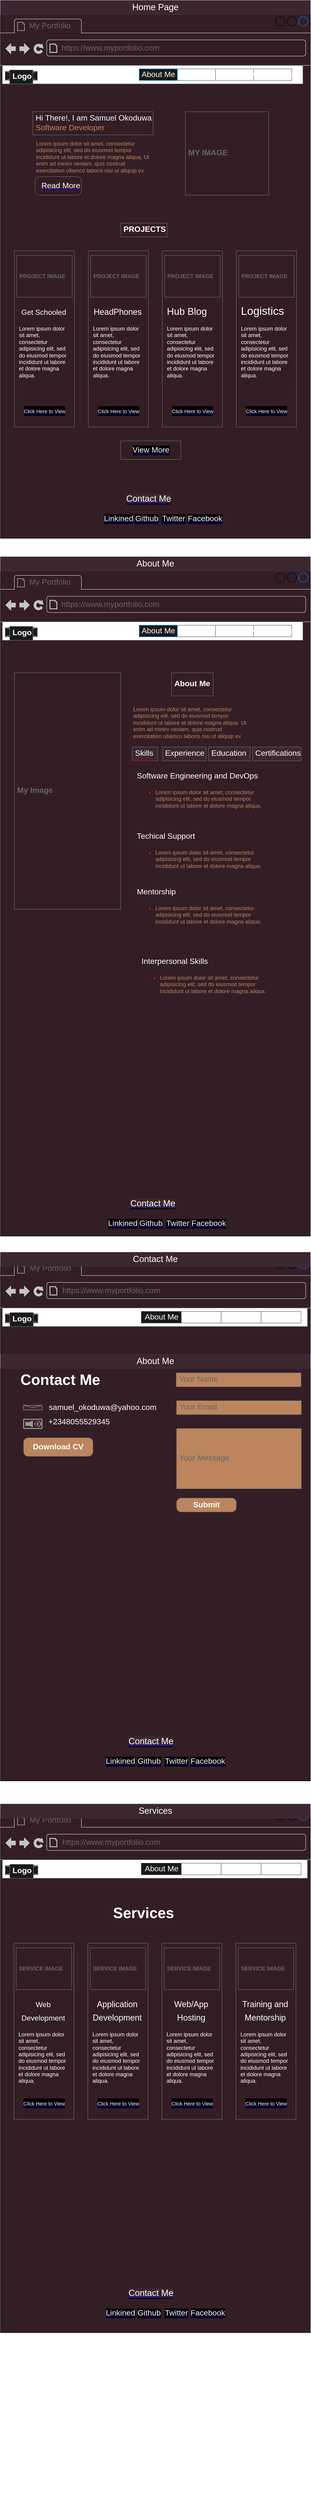 <mxfile>
    <diagram id="vNnLvl0aOUERtY2fWWQc" name="Page-1">
        <mxGraphModel dx="1105" dy="2819" grid="1" gridSize="10" guides="1" tooltips="1" connect="1" arrows="1" fold="1" page="1" pageScale="1" pageWidth="850" pageHeight="1100" background="none" math="0" shadow="0">
            <root>
                <mxCell id="0"/>
                <mxCell id="1" parent="0"/>
                <mxCell id="2" value="&lt;br&gt;&lt;br&gt;&lt;br&gt;&lt;br&gt;&lt;br&gt;&lt;br&gt;&lt;br&gt;&lt;br&gt;&lt;br&gt;&lt;br&gt;&lt;br&gt;&lt;br&gt;&lt;br&gt;&lt;br&gt;&lt;br&gt;&lt;br&gt;&lt;br&gt;&lt;br&gt;&lt;br&gt;&lt;br&gt;&lt;br&gt;&lt;br&gt;&lt;br&gt;&lt;br&gt;&lt;br&gt;&lt;br&gt;&lt;br&gt;&lt;br&gt;&lt;br&gt;&lt;br&gt;&lt;br&gt;&lt;br&gt;&lt;br&gt;&lt;br&gt;&lt;br&gt;&lt;br&gt;&lt;br&gt;&lt;br&gt;&lt;br&gt;&lt;br&gt;&lt;br&gt;&lt;br&gt;&lt;br&gt;&lt;br&gt;&lt;br&gt;&lt;br&gt;&lt;br&gt;&lt;br&gt;&lt;br&gt;&lt;br&gt;&lt;br&gt;&lt;br&gt;&lt;br&gt;&lt;br&gt;&lt;br&gt;&lt;br&gt;&lt;br&gt;&lt;br&gt;&lt;br&gt;&lt;br&gt;&lt;br&gt;&lt;br&gt;&lt;br&gt;&lt;br&gt;&lt;br&gt;&lt;br&gt;&lt;br&gt;&lt;br&gt;&lt;br&gt;&lt;br&gt;&lt;br&gt;&lt;br&gt;&lt;br&gt;&lt;br&gt;&lt;br&gt;&lt;br&gt;&lt;br&gt;" style="strokeWidth=1;shadow=0;dashed=0;align=center;html=1;shape=mxgraph.mockup.containers.browserWindow;rSize=0;strokeColor2=#008cff;strokeColor3=#c4c4c4;mainText=,;recursiveResize=0;strokeColor=default;fillColor=#331E25;gradientColor=none;" parent="1" vertex="1">
                    <mxGeometry x="110" y="-1100" width="670" height="1130" as="geometry"/>
                </mxCell>
                <mxCell id="3" value="My Portfolio" style="strokeWidth=1;shadow=0;dashed=0;align=center;html=1;shape=mxgraph.mockup.containers.anchor;fontSize=17;fontColor=#666666;align=left;" parent="2" vertex="1">
                    <mxGeometry x="60" y="12" width="110" height="26" as="geometry"/>
                </mxCell>
                <mxCell id="4" value="https://www.myportfolio.com" style="strokeWidth=1;shadow=0;dashed=0;align=center;html=1;shape=mxgraph.mockup.containers.anchor;rSize=0;fontSize=17;fontColor=#666666;align=left;" parent="2" vertex="1">
                    <mxGeometry x="130" y="60" width="250" height="26" as="geometry"/>
                </mxCell>
                <mxCell id="14" value="Line 1" style="strokeWidth=1;shadow=0;dashed=0;align=center;html=1;shape=mxgraph.mockup.text.textBox;fontColor=#666666;align=left;fontSize=17;spacingLeft=4;spacingTop=-3;strokeColor=#666666;mainText=" parent="2" vertex="1">
                    <mxGeometry x="4" y="110" width="650" height="40" as="geometry"/>
                </mxCell>
                <mxCell id="15" value="" style="strokeWidth=1;shadow=0;dashed=0;align=center;html=1;shape=mxgraph.mockup.text.rrect;rSize=0;strokeColor=#666666;" parent="2" vertex="1">
                    <mxGeometry x="300" y="117.5" width="330" height="25" as="geometry"/>
                </mxCell>
                <mxCell id="16" value="&lt;font color=&quot;#ffffff&quot;&gt;Projects&lt;/font&gt;" style="strokeColor=inherit;fillColor=inherit;gradientColor=inherit;strokeWidth=1;shadow=0;dashed=0;align=center;html=1;shape=mxgraph.mockup.text.rrect;rSize=0;fontSize=17;fontColor=#0000ff;" parent="15" vertex="1">
                    <mxGeometry x="82.5" width="82.5" height="25" as="geometry"/>
                </mxCell>
                <mxCell id="17" value="&lt;font color=&quot;#ffffff&quot;&gt;Services&lt;/font&gt;" style="strokeColor=inherit;fillColor=inherit;gradientColor=inherit;strokeWidth=1;shadow=0;dashed=0;align=center;html=1;shape=mxgraph.mockup.text.rrect;rSize=0;fontSize=17;fontColor=#0000ff;" parent="15" vertex="1">
                    <mxGeometry x="165" width="82.5" height="25" as="geometry"/>
                </mxCell>
                <mxCell id="18" value="&lt;font color=&quot;#ffffff&quot;&gt;Contact Me&lt;/font&gt;" style="strokeColor=inherit;fillColor=inherit;gradientColor=inherit;strokeWidth=1;shadow=0;dashed=0;align=center;html=1;shape=mxgraph.mockup.text.rrect;rSize=0;fontSize=17;fontColor=#0000ff;" parent="15" vertex="1">
                    <mxGeometry x="247.5" width="82.5" height="25" as="geometry"/>
                </mxCell>
                <mxCell id="19" value="&lt;span style=&quot;background-color: rgb(26, 26, 26);&quot;&gt;About Me&lt;/span&gt;" style="strokeWidth=1;shadow=0;dashed=0;align=center;html=1;shape=mxgraph.mockup.text.rrect;rSize=0;fontSize=17;fontColor=#ffffff;fillColor=#1A1A1A;strokeColor=#008cff;" parent="15" vertex="1">
                    <mxGeometry width="82.5" height="25" as="geometry"/>
                </mxCell>
                <mxCell id="22" value="" style="verticalLabelPosition=bottom;shadow=0;dashed=0;align=center;html=1;verticalAlign=top;strokeWidth=1;shape=mxgraph.mockup.graphics.simpleIcon;strokeColor=#999999;labelBackgroundColor=#1A1A1A;fontColor=#FFFFFF;fillColor=#1A1A1A;" parent="2" vertex="1">
                    <mxGeometry x="10" y="122.5" width="70" height="20" as="geometry"/>
                </mxCell>
                <mxCell id="23" value="&lt;b&gt;&lt;font color=&quot;#ffffff&quot;&gt;Logo&lt;/font&gt;&lt;/b&gt;" style="strokeWidth=1;shadow=0;dashed=0;align=center;html=1;shape=mxgraph.mockup.text.textBox;fontColor=#666666;align=left;fontSize=17;spacingLeft=4;spacingTop=-3;strokeColor=#666666;mainText=;labelBackgroundColor=#1A1A1A;fillColor=#1A1A1A;" parent="2" vertex="1">
                    <mxGeometry x="20" y="120" width="50" height="30" as="geometry"/>
                </mxCell>
                <mxCell id="25" value="Hi There!, I am Samuel Okoduwa&lt;br&gt;&lt;font color=&quot;#bc855d&quot;&gt;Software Developer&lt;/font&gt;" style="strokeWidth=1;shadow=0;dashed=0;align=center;html=1;shape=mxgraph.mockup.text.textBox;fontColor=#FFFFFF;align=left;fontSize=17;spacingLeft=4;spacingTop=-3;strokeColor=#666666;mainText=;labelBackgroundColor=#331E25;fillColor=#331E25;" parent="2" vertex="1">
                    <mxGeometry x="70" y="210" width="260" height="50" as="geometry"/>
                </mxCell>
                <mxCell id="29" value="Lorem ipsum dolor sit amet, consectetur adipisicing elit, sed do eiusmod tempor incididunt ut labore et dolore magna aliqua. Ut enim ad minim veniam, quis nostrud exercitation ullamco laboris nisi ut aliquip ex" style="text;spacingTop=-5;whiteSpace=wrap;html=1;align=left;fontSize=12;fontFamily=Helvetica;fillColor=none;strokeColor=none;labelBackgroundColor=#331E25;fontColor=#BC855D;" parent="2" vertex="1">
                    <mxGeometry x="75" y="270" width="250" height="80" as="geometry"/>
                </mxCell>
                <mxCell id="37" value="" style="strokeWidth=1;shadow=0;dashed=0;align=center;html=1;shape=mxgraph.mockup.buttons.button;strokeColor=#666666;fontColor=#ffffff;mainText=;buttonStyle=round;fontSize=17;fontStyle=1;fillColor=#321D26;whiteSpace=wrap;labelBackgroundColor=#331E25;" parent="2" vertex="1">
                    <mxGeometry x="75" y="350" width="100" height="40" as="geometry"/>
                </mxCell>
                <mxCell id="47" value="&lt;font color=&quot;#ffffff&quot;&gt;Read More&lt;/font&gt;" style="shape=rectangle;strokeColor=none;fillColor=none;linkText=;fontSize=17;fontColor=#0000ff;fontStyle=4;html=1;align=center;labelBackgroundColor=#331E25;" parent="2" vertex="1">
                    <mxGeometry x="85" y="355" width="90" height="30" as="geometry"/>
                </mxCell>
                <mxCell id="49" value="&lt;b&gt;MY IMAGE&lt;/b&gt;" style="strokeWidth=1;shadow=0;dashed=0;align=center;html=1;shape=mxgraph.mockup.text.textBox;fontColor=#666666;align=left;fontSize=17;spacingLeft=4;spacingTop=-3;strokeColor=#666666;mainText=;labelBackgroundColor=#331E25;fillColor=#321D26;" parent="2" vertex="1">
                    <mxGeometry x="400" y="210" width="180" height="180" as="geometry"/>
                </mxCell>
                <mxCell id="70" value="&lt;div style=&quot;&quot;&gt;&lt;b&gt;PROJECTS&lt;/b&gt;&lt;/div&gt;" style="strokeWidth=1;shadow=0;dashed=0;align=center;html=1;shape=mxgraph.mockup.text.textBox;fontColor=#FFFFFF;align=left;fontSize=17;spacingLeft=4;spacingTop=-3;strokeColor=#666666;mainText=;labelBackgroundColor=#331E25;fillColor=#331E25;" parent="2" vertex="1">
                    <mxGeometry x="260" y="450" width="100" height="30" as="geometry"/>
                </mxCell>
                <mxCell id="253" value="" style="group" parent="2" vertex="1" connectable="0">
                    <mxGeometry x="30" y="510" width="130" height="380" as="geometry"/>
                </mxCell>
                <mxCell id="71" value="" style="strokeWidth=1;shadow=0;dashed=0;align=center;html=1;shape=mxgraph.mockup.text.textBox;fontColor=#FFFFFF;align=left;fontSize=17;spacingLeft=4;spacingTop=-3;strokeColor=#666666;mainText=;labelBackgroundColor=#331E25;fillColor=#331E25;" parent="253" vertex="1">
                    <mxGeometry width="130" height="380" as="geometry"/>
                </mxCell>
                <mxCell id="222" value="&lt;h1 style=&quot;text-align: center;&quot;&gt;&lt;font style=&quot;font-size: 16px; font-weight: normal;&quot;&gt;Get Schooled&lt;/font&gt;&lt;/h1&gt;&lt;p&gt;Lorem ipsum dolor sit amet, consectetur adipisicing elit, sed do eiusmod tempor incididunt ut labore et dolore magna aliqua.&lt;/p&gt;" style="text;html=1;strokeColor=none;fillColor=none;spacing=5;spacingTop=-20;whiteSpace=wrap;overflow=hidden;rounded=0;labelBackgroundColor=#321D26;fontColor=#FFFFFF;" parent="253" vertex="1">
                    <mxGeometry x="5" y="110" width="115" height="260" as="geometry"/>
                </mxCell>
                <mxCell id="223" value="&lt;font style=&quot;font-size: 11px;&quot; color=&quot;#ffffff&quot;&gt;Click Here to View&lt;/font&gt;" style="shape=rectangle;strokeColor=none;fillColor=none;linkText=;fontSize=17;fontColor=#0000ff;fontStyle=4;html=1;align=center;labelBackgroundColor=#000000;" parent="253" vertex="1">
                    <mxGeometry x="10" y="330" width="110" height="30" as="geometry"/>
                </mxCell>
                <mxCell id="252" value="&lt;b style=&quot;font-size: 12px;&quot;&gt;PROJECT IMAGE&lt;/b&gt;" style="strokeWidth=1;shadow=0;dashed=0;align=center;html=1;shape=mxgraph.mockup.text.textBox;fontColor=#666666;align=left;fontSize=17;spacingLeft=4;spacingTop=-3;strokeColor=#666666;mainText=;labelBackgroundColor=#331E25;fillColor=#321D26;" parent="253" vertex="1">
                    <mxGeometry x="5" y="10" width="120" height="90" as="geometry"/>
                </mxCell>
                <mxCell id="259" value="" style="group" parent="2" vertex="1" connectable="0">
                    <mxGeometry x="350" y="510" width="130" height="380" as="geometry"/>
                </mxCell>
                <mxCell id="260" value="" style="strokeWidth=1;shadow=0;dashed=0;align=center;html=1;shape=mxgraph.mockup.text.textBox;fontColor=#FFFFFF;align=left;fontSize=17;spacingLeft=4;spacingTop=-3;strokeColor=#666666;mainText=;labelBackgroundColor=#331E25;fillColor=#331E25;" parent="259" vertex="1">
                    <mxGeometry width="130" height="380" as="geometry"/>
                </mxCell>
                <mxCell id="261" value="&lt;h1 style=&quot;&quot;&gt;&lt;font style=&quot;font-size: 21px; font-weight: normal;&quot;&gt;Hub Blog&lt;/font&gt;&lt;/h1&gt;&lt;p&gt;Lorem ipsum dolor sit amet, consectetur adipisicing elit, sed do eiusmod tempor incididunt ut labore et dolore magna aliqua.&lt;/p&gt;" style="text;html=1;strokeColor=none;fillColor=none;spacing=5;spacingTop=-20;whiteSpace=wrap;overflow=hidden;rounded=0;labelBackgroundColor=#321D26;fontColor=#FFFFFF;" parent="259" vertex="1">
                    <mxGeometry x="5" y="110" width="115" height="260" as="geometry"/>
                </mxCell>
                <mxCell id="262" value="&lt;font style=&quot;font-size: 11px;&quot; color=&quot;#ffffff&quot;&gt;Click Here to View&lt;/font&gt;" style="shape=rectangle;strokeColor=none;fillColor=none;linkText=;fontSize=17;fontColor=#0000ff;fontStyle=4;html=1;align=center;labelBackgroundColor=#000000;" parent="259" vertex="1">
                    <mxGeometry x="10" y="330" width="110" height="30" as="geometry"/>
                </mxCell>
                <mxCell id="263" value="&lt;b style=&quot;font-size: 12px;&quot;&gt;PROJECT IMAGE&lt;/b&gt;" style="strokeWidth=1;shadow=0;dashed=0;align=center;html=1;shape=mxgraph.mockup.text.textBox;fontColor=#666666;align=left;fontSize=17;spacingLeft=4;spacingTop=-3;strokeColor=#666666;mainText=;labelBackgroundColor=#331E25;fillColor=#321D26;" parent="259" vertex="1">
                    <mxGeometry x="5" y="10" width="120" height="90" as="geometry"/>
                </mxCell>
                <mxCell id="264" value="" style="group" parent="2" vertex="1" connectable="0">
                    <mxGeometry x="190" y="510" width="130" height="380" as="geometry"/>
                </mxCell>
                <mxCell id="265" value="" style="strokeWidth=1;shadow=0;dashed=0;align=center;html=1;shape=mxgraph.mockup.text.textBox;fontColor=#FFFFFF;align=left;fontSize=17;spacingLeft=4;spacingTop=-3;strokeColor=#666666;mainText=;labelBackgroundColor=#331E25;fillColor=#331E25;" parent="264" vertex="1">
                    <mxGeometry width="130" height="380" as="geometry"/>
                </mxCell>
                <mxCell id="266" value="&lt;h1 style=&quot;text-align: center;&quot;&gt;&lt;font style=&quot;font-size: 18px; font-weight: normal;&quot;&gt;HeadPhones&lt;/font&gt;&lt;/h1&gt;&lt;p&gt;Lorem ipsum dolor sit amet, consectetur adipisicing elit, sed do eiusmod tempor incididunt ut labore et dolore magna aliqua.&lt;/p&gt;" style="text;html=1;strokeColor=none;fillColor=none;spacing=5;spacingTop=-20;whiteSpace=wrap;overflow=hidden;rounded=0;labelBackgroundColor=#321D26;fontColor=#FFFFFF;" parent="264" vertex="1">
                    <mxGeometry x="5" y="110" width="115" height="260" as="geometry"/>
                </mxCell>
                <mxCell id="267" value="&lt;font style=&quot;font-size: 11px;&quot; color=&quot;#ffffff&quot;&gt;Click Here to View&lt;/font&gt;" style="shape=rectangle;strokeColor=none;fillColor=none;linkText=;fontSize=17;fontColor=#0000ff;fontStyle=4;html=1;align=center;labelBackgroundColor=#000000;" parent="264" vertex="1">
                    <mxGeometry x="10" y="330" width="110" height="30" as="geometry"/>
                </mxCell>
                <mxCell id="268" value="&lt;b style=&quot;font-size: 12px;&quot;&gt;PROJECT IMAGE&lt;/b&gt;" style="strokeWidth=1;shadow=0;dashed=0;align=center;html=1;shape=mxgraph.mockup.text.textBox;fontColor=#666666;align=left;fontSize=17;spacingLeft=4;spacingTop=-3;strokeColor=#666666;mainText=;labelBackgroundColor=#331E25;fillColor=#321D26;" parent="264" vertex="1">
                    <mxGeometry x="5" y="10" width="120" height="90" as="geometry"/>
                </mxCell>
                <mxCell id="254" value="" style="group" parent="2" vertex="1" connectable="0">
                    <mxGeometry x="510" y="510" width="130" height="380" as="geometry"/>
                </mxCell>
                <mxCell id="255" value="" style="strokeWidth=1;shadow=0;dashed=0;align=center;html=1;shape=mxgraph.mockup.text.textBox;fontColor=#FFFFFF;align=left;fontSize=17;spacingLeft=4;spacingTop=-3;strokeColor=#666666;mainText=;labelBackgroundColor=#331E25;fillColor=#331E25;" parent="254" vertex="1">
                    <mxGeometry width="130" height="380" as="geometry"/>
                </mxCell>
                <mxCell id="256" value="&lt;h1&gt;&lt;span style=&quot;font-weight: normal;&quot;&gt;Logistics&lt;/span&gt;&lt;/h1&gt;&lt;p&gt;Lorem ipsum dolor sit amet, consectetur adipisicing elit, sed do eiusmod tempor incididunt ut labore et dolore magna aliqua.&lt;/p&gt;" style="text;html=1;strokeColor=none;fillColor=none;spacing=5;spacingTop=-20;whiteSpace=wrap;overflow=hidden;rounded=0;labelBackgroundColor=#321D26;fontColor=#FFFFFF;" parent="254" vertex="1">
                    <mxGeometry x="5" y="110" width="115" height="260" as="geometry"/>
                </mxCell>
                <mxCell id="257" value="&lt;font style=&quot;font-size: 11px;&quot; color=&quot;#ffffff&quot;&gt;Click Here to View&lt;/font&gt;" style="shape=rectangle;strokeColor=none;fillColor=none;linkText=;fontSize=17;fontColor=#0000ff;fontStyle=4;html=1;align=center;labelBackgroundColor=#000000;" parent="254" vertex="1">
                    <mxGeometry x="10" y="330" width="110" height="30" as="geometry"/>
                </mxCell>
                <mxCell id="258" value="&lt;b style=&quot;font-size: 12px;&quot;&gt;PROJECT IMAGE&lt;/b&gt;" style="strokeWidth=1;shadow=0;dashed=0;align=center;html=1;shape=mxgraph.mockup.text.textBox;fontColor=#666666;align=left;fontSize=17;spacingLeft=4;spacingTop=-3;strokeColor=#666666;mainText=;labelBackgroundColor=#331E25;fillColor=#321D26;" parent="254" vertex="1">
                    <mxGeometry x="5" y="10" width="120" height="90" as="geometry"/>
                </mxCell>
                <mxCell id="272" value="" style="group" parent="2" vertex="1" connectable="0">
                    <mxGeometry x="260" y="920" width="130" height="40" as="geometry"/>
                </mxCell>
                <mxCell id="134" value="" style="strokeWidth=1;shadow=0;dashed=0;align=center;html=1;shape=mxgraph.mockup.text.textBox;fontColor=#FFFFFF;align=left;fontSize=17;spacingLeft=4;spacingTop=-3;strokeColor=#666666;mainText=;labelBackgroundColor=#331E25;fillColor=#331E25;" parent="272" vertex="1">
                    <mxGeometry width="130" height="40" as="geometry"/>
                </mxCell>
                <mxCell id="135" value="&lt;font color=&quot;#ffffff&quot;&gt;View More&lt;/font&gt;" style="shape=rectangle;strokeColor=none;fillColor=none;linkText=;fontSize=17;fontColor=#0000ff;fontStyle=4;html=1;align=center;labelBackgroundColor=#000000;" parent="272" vertex="1">
                    <mxGeometry x="10" y="5" width="110" height="30" as="geometry"/>
                </mxCell>
                <mxCell id="322" value="&lt;font color=&quot;#ffffff&quot;&gt;&lt;span style=&quot;font-size: 19px; background-color: rgb(60, 39, 46);&quot;&gt;Contact Me&lt;/span&gt;&lt;/font&gt;" style="shape=rectangle;strokeColor=none;fillColor=none;linkText=;fontSize=17;fontColor=#0000ff;fontStyle=4;html=1;align=center;labelBackgroundColor=#000000;" parent="2" vertex="1">
                    <mxGeometry x="265" y="1030" width="110" height="30" as="geometry"/>
                </mxCell>
                <mxCell id="334" value="&lt;font color=&quot;#ffffff&quot;&gt;Github&lt;/font&gt;" style="shape=rectangle;strokeColor=none;fillColor=none;linkText=;fontSize=17;fontColor=#0000ff;fontStyle=4;html=1;align=center;labelBackgroundColor=#000000;" parent="2" vertex="1">
                    <mxGeometry x="282.314" y="1080" width="67.692" height="15" as="geometry"/>
                </mxCell>
                <mxCell id="336" value="&lt;font color=&quot;#ffffff&quot;&gt;Twitter&lt;/font&gt;" style="shape=rectangle;strokeColor=none;fillColor=none;linkText=;fontSize=17;fontColor=#0000ff;fontStyle=4;html=1;align=center;labelBackgroundColor=#000000;" parent="2" vertex="1">
                    <mxGeometry x="340.004" y="1080" width="67.692" height="15" as="geometry"/>
                </mxCell>
                <mxCell id="341" value="&lt;font color=&quot;#ffffff&quot;&gt;Linkined&lt;/font&gt;" style="shape=rectangle;strokeColor=none;fillColor=none;linkText=;fontSize=17;fontColor=#0000ff;fontStyle=4;html=1;align=center;labelBackgroundColor=#000000;" parent="2" vertex="1">
                    <mxGeometry x="221.154" y="1080" width="67.692" height="15" as="geometry"/>
                </mxCell>
                <mxCell id="344" value="&lt;font color=&quot;#ffffff&quot;&gt;Facebook&lt;/font&gt;" style="shape=rectangle;strokeColor=none;fillColor=none;linkText=;fontSize=17;fontColor=#0000ff;fontStyle=4;html=1;align=center;labelBackgroundColor=#000000;" parent="2" vertex="1">
                    <mxGeometry x="407.694" y="1080" width="67.692" height="15" as="geometry"/>
                </mxCell>
                <mxCell id="488" value="" style="group" vertex="1" connectable="0" parent="1">
                    <mxGeometry x="110" y="600" width="670" height="2470" as="geometry"/>
                </mxCell>
                <mxCell id="435" value="About Me" style="text;html=1;align=center;verticalAlign=middle;whiteSpace=wrap;rounded=0;fontSize=19;fillColor=#3C272E;fontColor=#ffffff;strokeColor=#432D57;" vertex="1" parent="488">
                    <mxGeometry width="670" height="30" as="geometry"/>
                </mxCell>
                <mxCell id="460" value="&lt;br&gt;&lt;br&gt;&lt;br&gt;&lt;br&gt;&lt;br&gt;&lt;br&gt;&lt;br&gt;&lt;br&gt;&lt;br&gt;&lt;br&gt;&lt;br&gt;&lt;br&gt;&lt;br&gt;&lt;br&gt;&lt;br&gt;&lt;br&gt;&lt;br&gt;&lt;br&gt;&lt;br&gt;&lt;br&gt;&lt;br&gt;&lt;br&gt;&lt;br&gt;&lt;br&gt;&lt;br&gt;&lt;br&gt;&lt;br&gt;&lt;br&gt;&lt;br&gt;&lt;br&gt;&lt;br&gt;&lt;br&gt;&lt;br&gt;&lt;br&gt;&lt;br&gt;&lt;br&gt;&lt;br&gt;&lt;br&gt;&lt;br&gt;&lt;br&gt;&lt;br&gt;&lt;br&gt;&lt;br&gt;&lt;br&gt;&lt;br&gt;&lt;br&gt;&lt;br&gt;&lt;br&gt;&lt;br&gt;&lt;br&gt;&lt;br&gt;&lt;br&gt;&lt;br&gt;&lt;br&gt;&lt;br&gt;&lt;br&gt;&lt;br&gt;&lt;br&gt;&lt;br&gt;&lt;br&gt;&lt;br&gt;&lt;br&gt;&lt;br&gt;&lt;br&gt;&lt;br&gt;&lt;br&gt;&lt;br&gt;&lt;br&gt;&lt;br&gt;&lt;br&gt;&lt;br&gt;&lt;br&gt;&lt;br&gt;&lt;br&gt;&lt;br&gt;&lt;br&gt;&lt;br&gt;" style="strokeWidth=1;shadow=0;dashed=0;align=center;html=1;shape=mxgraph.mockup.containers.browserWindow;rSize=0;strokeColor2=#008cff;strokeColor3=#c4c4c4;mainText=,;recursiveResize=0;strokeColor=default;fillColor=#331E25;gradientColor=none;" vertex="1" parent="488">
                    <mxGeometry y="980" width="670" height="1130" as="geometry"/>
                </mxCell>
                <mxCell id="461" value="My Portfolio" style="strokeWidth=1;shadow=0;dashed=0;align=center;html=1;shape=mxgraph.mockup.containers.anchor;fontSize=17;fontColor=#666666;align=left;" vertex="1" parent="460">
                    <mxGeometry x="60.909" y="12" width="111.667" height="26" as="geometry"/>
                </mxCell>
                <mxCell id="462" value="https://www.myportfolio.com" style="strokeWidth=1;shadow=0;dashed=0;align=center;html=1;shape=mxgraph.mockup.containers.anchor;rSize=0;fontSize=17;fontColor=#666666;align=left;" vertex="1" parent="460">
                    <mxGeometry x="131.97" y="60" width="253.788" height="26" as="geometry"/>
                </mxCell>
                <mxCell id="463" value="Line 1" style="strokeWidth=1;shadow=0;dashed=0;align=center;html=1;shape=mxgraph.mockup.text.textBox;fontColor=#666666;align=left;fontSize=17;spacingLeft=4;spacingTop=-3;strokeColor=#666666;mainText=" vertex="1" parent="460">
                    <mxGeometry x="4.061" y="110" width="659.848" height="40" as="geometry"/>
                </mxCell>
                <mxCell id="464" value="" style="strokeWidth=1;shadow=0;dashed=0;align=center;html=1;shape=mxgraph.mockup.text.rrect;rSize=0;strokeColor=#666666;" vertex="1" parent="460">
                    <mxGeometry x="304.55" y="117.5" width="345.45" height="25" as="geometry"/>
                </mxCell>
                <mxCell id="465" value="&lt;font color=&quot;#ffffff&quot;&gt;Projects&lt;/font&gt;" style="strokeColor=inherit;fillColor=inherit;gradientColor=inherit;strokeWidth=1;shadow=0;dashed=0;align=center;html=1;shape=mxgraph.mockup.text.rrect;rSize=0;fontSize=17;fontColor=#0000ff;" vertex="1" parent="464">
                    <mxGeometry x="86.362" width="86.362" height="25" as="geometry"/>
                </mxCell>
                <mxCell id="466" value="&lt;font color=&quot;#ffffff&quot;&gt;Services&lt;/font&gt;" style="strokeColor=inherit;fillColor=inherit;gradientColor=inherit;strokeWidth=1;shadow=0;dashed=0;align=center;html=1;shape=mxgraph.mockup.text.rrect;rSize=0;fontSize=17;fontColor=#0000ff;" vertex="1" parent="464">
                    <mxGeometry x="172.725" width="86.362" height="25" as="geometry"/>
                </mxCell>
                <mxCell id="467" value="&lt;font color=&quot;#ffffff&quot;&gt;Contact Me&lt;/font&gt;" style="strokeColor=inherit;fillColor=inherit;gradientColor=inherit;strokeWidth=1;shadow=0;dashed=0;align=center;html=1;shape=mxgraph.mockup.text.rrect;rSize=0;fontSize=17;fontColor=#0000ff;" vertex="1" parent="464">
                    <mxGeometry x="259.087" width="86.362" height="25" as="geometry"/>
                </mxCell>
                <mxCell id="468" value="&lt;span style=&quot;background-color: rgb(26, 26, 26);&quot;&gt;About Me&lt;/span&gt;" style="strokeWidth=1;shadow=0;dashed=0;align=center;html=1;shape=mxgraph.mockup.text.rrect;rSize=0;fontSize=17;fontColor=#ffffff;fillColor=#1A1A1A;strokeColor=none;" vertex="1" parent="464">
                    <mxGeometry width="86.362" height="25" as="geometry"/>
                </mxCell>
                <mxCell id="469" value="" style="verticalLabelPosition=bottom;shadow=0;dashed=0;align=center;html=1;verticalAlign=top;strokeWidth=1;shape=mxgraph.mockup.graphics.simpleIcon;strokeColor=#999999;labelBackgroundColor=#1A1A1A;fontColor=#FFFFFF;fillColor=#1A1A1A;" vertex="1" parent="460">
                    <mxGeometry x="10.152" y="122.5" width="71.061" height="20" as="geometry"/>
                </mxCell>
                <mxCell id="470" value="&lt;b&gt;&lt;font color=&quot;#ffffff&quot;&gt;Logo&lt;/font&gt;&lt;/b&gt;" style="strokeWidth=1;shadow=0;dashed=0;align=center;html=1;shape=mxgraph.mockup.text.textBox;fontColor=#666666;align=left;fontSize=17;spacingLeft=4;spacingTop=-3;strokeColor=#666666;mainText=;labelBackgroundColor=#1A1A1A;fillColor=#1A1A1A;" vertex="1" parent="460">
                    <mxGeometry x="20.303" y="120" width="50.758" height="30" as="geometry"/>
                </mxCell>
                <mxCell id="474" value="&lt;font color=&quot;#ffffff&quot;&gt;&lt;span style=&quot;font-size: 19px; background-color: rgb(60, 39, 46);&quot;&gt;Contact Me&lt;/span&gt;&lt;/font&gt;" style="shape=rectangle;strokeColor=none;fillColor=none;linkText=;fontSize=17;fontColor=#0000ff;fontStyle=4;html=1;align=center;labelBackgroundColor=#000000;" vertex="1" parent="460">
                    <mxGeometry x="269.015" y="1030" width="111.667" height="30" as="geometry"/>
                </mxCell>
                <mxCell id="475" value="&lt;font color=&quot;#ffffff&quot;&gt;Github&lt;/font&gt;" style="shape=rectangle;strokeColor=none;fillColor=none;linkText=;fontSize=17;fontColor=#0000ff;fontStyle=4;html=1;align=center;labelBackgroundColor=#000000;" vertex="1" parent="460">
                    <mxGeometry x="286.591" y="1080" width="68.718" height="15" as="geometry"/>
                </mxCell>
                <mxCell id="476" value="&lt;font color=&quot;#ffffff&quot;&gt;Twitter&lt;/font&gt;" style="shape=rectangle;strokeColor=none;fillColor=none;linkText=;fontSize=17;fontColor=#0000ff;fontStyle=4;html=1;align=center;labelBackgroundColor=#000000;" vertex="1" parent="460">
                    <mxGeometry x="345.155" y="1080" width="68.718" height="15" as="geometry"/>
                </mxCell>
                <mxCell id="477" value="&lt;font color=&quot;#ffffff&quot;&gt;Linkined&lt;/font&gt;" style="shape=rectangle;strokeColor=none;fillColor=none;linkText=;fontSize=17;fontColor=#0000ff;fontStyle=4;html=1;align=center;labelBackgroundColor=#000000;" vertex="1" parent="460">
                    <mxGeometry x="224.505" y="1080" width="68.718" height="15" as="geometry"/>
                </mxCell>
                <mxCell id="478" value="&lt;font color=&quot;#ffffff&quot;&gt;Facebook&lt;/font&gt;" style="shape=rectangle;strokeColor=none;fillColor=none;linkText=;fontSize=17;fontColor=#0000ff;fontStyle=4;html=1;align=center;labelBackgroundColor=#000000;" vertex="1" parent="460">
                    <mxGeometry x="413.871" y="1080" width="68.718" height="15" as="geometry"/>
                </mxCell>
                <mxCell id="493" value="&lt;font color=&quot;#ffffff&quot;&gt;samuel_okoduwa@yahoo.com&lt;/font&gt;" style="text;html=1;strokeColor=none;fillColor=none;align=center;verticalAlign=middle;whiteSpace=wrap;rounded=0;strokeWidth=1;fontSize=17;fontColor=#3f2727;" vertex="1" parent="460">
                    <mxGeometry x="131.97" y="310" width="178.03" height="30" as="geometry"/>
                </mxCell>
                <mxCell id="495" value="&lt;b style=&quot;text-align: left;&quot;&gt;&lt;font style=&quot;font-size: 32px;&quot;&gt;Contact Me&lt;/font&gt;&lt;/b&gt;" style="text;html=1;strokeColor=none;fillColor=none;align=center;verticalAlign=middle;whiteSpace=wrap;rounded=0;strokeWidth=1;fontSize=24;fontColor=#FFFFFF;" vertex="1" parent="460">
                    <mxGeometry x="40" y="250" width="179.09" height="30" as="geometry"/>
                </mxCell>
                <mxCell id="496" value="&lt;font style=&quot;font-size: 17px;&quot;&gt;+2348055529345&lt;/font&gt;" style="text;html=1;strokeColor=none;fillColor=none;align=center;verticalAlign=middle;whiteSpace=wrap;rounded=0;strokeWidth=1;fontSize=32;fontColor=#FFFFFF;" vertex="1" parent="460">
                    <mxGeometry x="40" y="340" width="260" height="20" as="geometry"/>
                </mxCell>
                <mxCell id="501" value="Your Email" style="strokeWidth=1;shadow=0;dashed=0;align=center;html=1;shape=mxgraph.mockup.text.textBox;fontColor=#666666;align=left;fontSize=17;spacingLeft=4;spacingTop=-3;strokeColor=#666666;mainText=;labelBackgroundColor=none;fillColor=#BC855D;" vertex="1" parent="460">
                    <mxGeometry x="380.68" y="310" width="270" height="30" as="geometry"/>
                </mxCell>
                <mxCell id="502" value="Your Message" style="strokeWidth=1;shadow=0;dashed=0;align=center;html=1;shape=mxgraph.mockup.text.textBox;fontColor=#666666;align=left;fontSize=17;spacingLeft=4;spacingTop=-3;strokeColor=#666666;mainText=;labelBackgroundColor=none;fillColor=#BC855D;labelPosition=center;verticalLabelPosition=middle;verticalAlign=middle;" vertex="1" parent="460">
                    <mxGeometry x="380.68" y="370" width="270" height="130" as="geometry"/>
                </mxCell>
                <mxCell id="503" value="Submit" style="strokeWidth=1;shadow=0;dashed=0;align=center;html=1;shape=mxgraph.mockup.buttons.button;strokeColor=#666666;fontColor=#ffffff;mainText=;buttonStyle=round;fontSize=17;fontStyle=1;fillColor=#BC855D;whiteSpace=wrap;labelBackgroundColor=none;" vertex="1" parent="460">
                    <mxGeometry x="380.68" y="520" width="129.32" height="30" as="geometry"/>
                </mxCell>
                <mxCell id="491" value="Contact Me" style="text;html=1;align=center;verticalAlign=middle;whiteSpace=wrap;rounded=0;fontSize=19;fillColor=#3C272E;fontColor=#ffffff;strokeColor=#432D57;" vertex="1" parent="488">
                    <mxGeometry y="970" width="670" height="30" as="geometry"/>
                </mxCell>
                <mxCell id="494" value="" style="verticalLabelPosition=bottom;shadow=0;dashed=0;align=center;html=1;verticalAlign=top;strokeWidth=1;shape=mxgraph.mockup.misc.mail2;strokeColor=#999999;fontSize=17;fontColor=#FFFFFF;fillColor=#3C272E;" vertex="1" parent="488">
                    <mxGeometry x="50" y="1300" width="40" height="10" as="geometry"/>
                </mxCell>
                <mxCell id="497" value="" style="strokeColor=#999999;verticalLabelPosition=bottom;shadow=0;dashed=0;verticalAlign=top;strokeWidth=2;html=1;shape=mxgraph.mockup.misc.volumeIcon;fontSize=17;fontColor=#FFFFFF;fillColor=#3C272E;" vertex="1" parent="488">
                    <mxGeometry x="50" y="1330" width="40" height="20" as="geometry"/>
                </mxCell>
                <mxCell id="499" value="Download CV" style="strokeWidth=1;shadow=0;dashed=0;align=center;html=1;shape=mxgraph.mockup.buttons.button;strokeColor=#666666;fontColor=#ffffff;mainText=;buttonStyle=round;fontSize=17;fontStyle=1;fillColor=#BC855D;whiteSpace=wrap;labelBackgroundColor=none;" vertex="1" parent="488">
                    <mxGeometry x="50" y="1370" width="150" height="40" as="geometry"/>
                </mxCell>
                <mxCell id="500" value="Your Name" style="strokeWidth=1;shadow=0;dashed=0;align=center;html=1;shape=mxgraph.mockup.text.textBox;fontColor=#666666;align=left;fontSize=17;spacingLeft=4;spacingTop=-3;strokeColor=#666666;mainText=;labelBackgroundColor=none;fillColor=#BC855D;" vertex="1" parent="488">
                    <mxGeometry x="380" y="1230" width="270" height="30" as="geometry"/>
                </mxCell>
                <mxCell id="390" value="&lt;br&gt;&lt;br&gt;&lt;br&gt;&lt;br&gt;&lt;br&gt;&lt;br&gt;&lt;br&gt;&lt;br&gt;&lt;br&gt;&lt;br&gt;&lt;br&gt;&lt;br&gt;&lt;br&gt;&lt;br&gt;&lt;br&gt;&lt;br&gt;&lt;br&gt;&lt;br&gt;&lt;br&gt;&lt;br&gt;&lt;br&gt;&lt;br&gt;&lt;br&gt;&lt;br&gt;&lt;br&gt;&lt;br&gt;&lt;br&gt;&lt;br&gt;&lt;br&gt;&lt;br&gt;&lt;br&gt;&lt;br&gt;&lt;br&gt;&lt;br&gt;&lt;br&gt;&lt;br&gt;&lt;br&gt;&lt;br&gt;&lt;br&gt;&lt;br&gt;&lt;br&gt;&lt;br&gt;&lt;br&gt;&lt;br&gt;&lt;br&gt;&lt;br&gt;&lt;br&gt;&lt;br&gt;&lt;br&gt;&lt;br&gt;&lt;br&gt;&lt;br&gt;&lt;br&gt;&lt;br&gt;&lt;br&gt;&lt;br&gt;&lt;br&gt;&lt;br&gt;&lt;br&gt;&lt;br&gt;&lt;br&gt;&lt;br&gt;&lt;br&gt;&lt;br&gt;&lt;br&gt;&lt;br&gt;&lt;br&gt;&lt;br&gt;&lt;br&gt;&lt;br&gt;&lt;br&gt;&lt;br&gt;&lt;br&gt;&lt;br&gt;&lt;br&gt;&lt;br&gt;&lt;br&gt;" style="strokeWidth=1;shadow=0;dashed=0;align=center;html=1;shape=mxgraph.mockup.containers.browserWindow;rSize=0;strokeColor2=#008cff;strokeColor3=#c4c4c4;mainText=,;recursiveResize=0;strokeColor=default;fillColor=#331E25;gradientColor=none;" vertex="1" parent="1">
                    <mxGeometry x="110" y="100" width="670" height="1435" as="geometry"/>
                </mxCell>
                <mxCell id="391" value="My Portfolio" style="strokeWidth=1;shadow=0;dashed=0;align=center;html=1;shape=mxgraph.mockup.containers.anchor;fontSize=17;fontColor=#666666;align=left;" vertex="1" parent="390">
                    <mxGeometry x="60" y="12" width="110" height="26" as="geometry"/>
                </mxCell>
                <mxCell id="392" value="https://www.myportfolio.com" style="strokeWidth=1;shadow=0;dashed=0;align=center;html=1;shape=mxgraph.mockup.containers.anchor;rSize=0;fontSize=17;fontColor=#666666;align=left;" vertex="1" parent="390">
                    <mxGeometry x="130" y="60" width="250" height="26" as="geometry"/>
                </mxCell>
                <mxCell id="393" value="Line 1" style="strokeWidth=1;shadow=0;dashed=0;align=center;html=1;shape=mxgraph.mockup.text.textBox;fontColor=#666666;align=left;fontSize=17;spacingLeft=4;spacingTop=-3;strokeColor=#666666;mainText=" vertex="1" parent="390">
                    <mxGeometry x="4" y="110" width="650" height="40" as="geometry"/>
                </mxCell>
                <mxCell id="394" value="" style="strokeWidth=1;shadow=0;dashed=0;align=center;html=1;shape=mxgraph.mockup.text.rrect;rSize=0;strokeColor=#666666;" vertex="1" parent="390">
                    <mxGeometry x="300" y="117.5" width="330" height="25" as="geometry"/>
                </mxCell>
                <mxCell id="395" value="&lt;font color=&quot;#ffffff&quot;&gt;Projects&lt;/font&gt;" style="strokeColor=inherit;fillColor=inherit;gradientColor=inherit;strokeWidth=1;shadow=0;dashed=0;align=center;html=1;shape=mxgraph.mockup.text.rrect;rSize=0;fontSize=17;fontColor=#0000ff;" vertex="1" parent="394">
                    <mxGeometry x="82.5" width="82.5" height="25" as="geometry"/>
                </mxCell>
                <mxCell id="396" value="&lt;font color=&quot;#ffffff&quot;&gt;Services&lt;/font&gt;" style="strokeColor=inherit;fillColor=inherit;gradientColor=inherit;strokeWidth=1;shadow=0;dashed=0;align=center;html=1;shape=mxgraph.mockup.text.rrect;rSize=0;fontSize=17;fontColor=#0000ff;" vertex="1" parent="394">
                    <mxGeometry x="165" width="82.5" height="25" as="geometry"/>
                </mxCell>
                <mxCell id="397" value="&lt;font color=&quot;#ffffff&quot;&gt;Contact Me&lt;/font&gt;" style="strokeColor=inherit;fillColor=inherit;gradientColor=inherit;strokeWidth=1;shadow=0;dashed=0;align=center;html=1;shape=mxgraph.mockup.text.rrect;rSize=0;fontSize=17;fontColor=#0000ff;" vertex="1" parent="394">
                    <mxGeometry x="247.5" width="82.5" height="25" as="geometry"/>
                </mxCell>
                <mxCell id="398" value="&lt;span style=&quot;background-color: rgb(26, 26, 26);&quot;&gt;About Me&lt;/span&gt;" style="strokeWidth=1;shadow=0;dashed=0;align=center;html=1;shape=mxgraph.mockup.text.rrect;rSize=0;fontSize=17;fontColor=#ffffff;fillColor=#1A1A1A;strokeColor=#008cff;" vertex="1" parent="394">
                    <mxGeometry width="82.5" height="25" as="geometry"/>
                </mxCell>
                <mxCell id="399" value="" style="verticalLabelPosition=bottom;shadow=0;dashed=0;align=center;html=1;verticalAlign=top;strokeWidth=1;shape=mxgraph.mockup.graphics.simpleIcon;strokeColor=#999999;labelBackgroundColor=#1A1A1A;fontColor=#FFFFFF;fillColor=#1A1A1A;" vertex="1" parent="390">
                    <mxGeometry x="10" y="122.5" width="70" height="20" as="geometry"/>
                </mxCell>
                <mxCell id="400" value="&lt;b&gt;&lt;font color=&quot;#ffffff&quot;&gt;Logo&lt;/font&gt;&lt;/b&gt;" style="strokeWidth=1;shadow=0;dashed=0;align=center;html=1;shape=mxgraph.mockup.text.textBox;fontColor=#666666;align=left;fontSize=17;spacingLeft=4;spacingTop=-3;strokeColor=#666666;mainText=;labelBackgroundColor=#1A1A1A;fillColor=#1A1A1A;" vertex="1" parent="390">
                    <mxGeometry x="20" y="120" width="50" height="30" as="geometry"/>
                </mxCell>
                <mxCell id="401" value="&lt;b&gt;About Me&lt;/b&gt;" style="strokeWidth=1;shadow=0;dashed=0;align=center;html=1;shape=mxgraph.mockup.text.textBox;fontColor=#FFFFFF;align=left;fontSize=17;spacingLeft=4;spacingTop=-3;strokeColor=#666666;mainText=;labelBackgroundColor=#331E25;fillColor=#331E25;" vertex="1" parent="390">
                    <mxGeometry x="370" y="220" width="90" height="50" as="geometry"/>
                </mxCell>
                <mxCell id="402" value="Lorem ipsum dolor sit amet, consectetur adipisicing elit, sed do eiusmod tempor incididunt ut labore et dolore magna aliqua. Ut enim ad minim veniam, quis nostrud exercitation ullamco laboris nisi ut aliquip ex" style="text;spacingTop=-5;whiteSpace=wrap;html=1;align=left;fontSize=12;fontFamily=Helvetica;fillColor=none;strokeColor=none;labelBackgroundColor=#331E25;fontColor=#BC855D;" vertex="1" parent="390">
                    <mxGeometry x="285" y="290" width="250" height="80" as="geometry"/>
                </mxCell>
                <mxCell id="405" value="&lt;b&gt;My Image&lt;/b&gt;" style="strokeWidth=1;shadow=0;dashed=0;align=center;html=1;shape=mxgraph.mockup.text.textBox;fontColor=#666666;align=left;fontSize=17;spacingLeft=4;spacingTop=-3;strokeColor=#666666;mainText=;labelBackgroundColor=#331E25;fillColor=#321D26;" vertex="1" parent="390">
                    <mxGeometry x="30" y="220" width="230" height="510" as="geometry"/>
                </mxCell>
                <mxCell id="430" value="&lt;font color=&quot;#ffffff&quot;&gt;&lt;span style=&quot;font-size: 19px; background-color: rgb(60, 39, 46);&quot;&gt;Contact Me&lt;/span&gt;&lt;/font&gt;" style="shape=rectangle;strokeColor=none;fillColor=none;linkText=;fontSize=17;fontColor=#0000ff;fontStyle=4;html=1;align=center;labelBackgroundColor=#000000;" vertex="1" parent="390">
                    <mxGeometry x="273.85" y="1350" width="110" height="30" as="geometry"/>
                </mxCell>
                <mxCell id="431" value="&lt;font color=&quot;#ffffff&quot;&gt;Github&lt;/font&gt;" style="shape=rectangle;strokeColor=none;fillColor=none;linkText=;fontSize=17;fontColor=#0000ff;fontStyle=4;html=1;align=center;labelBackgroundColor=#000000;" vertex="1" parent="390">
                    <mxGeometry x="291.164" y="1400" width="67.692" height="15" as="geometry"/>
                </mxCell>
                <mxCell id="432" value="&lt;font color=&quot;#ffffff&quot;&gt;Twitter&lt;/font&gt;" style="shape=rectangle;strokeColor=none;fillColor=none;linkText=;fontSize=17;fontColor=#0000ff;fontStyle=4;html=1;align=center;labelBackgroundColor=#000000;" vertex="1" parent="390">
                    <mxGeometry x="348.854" y="1400" width="67.692" height="15" as="geometry"/>
                </mxCell>
                <mxCell id="433" value="&lt;font color=&quot;#ffffff&quot;&gt;Linkined&lt;/font&gt;" style="shape=rectangle;strokeColor=none;fillColor=none;linkText=;fontSize=17;fontColor=#0000ff;fontStyle=4;html=1;align=center;labelBackgroundColor=#000000;" vertex="1" parent="390">
                    <mxGeometry x="230.004" y="1400" width="67.692" height="15" as="geometry"/>
                </mxCell>
                <mxCell id="434" value="&lt;font color=&quot;#ffffff&quot;&gt;Facebook&lt;/font&gt;" style="shape=rectangle;strokeColor=none;fillColor=none;linkText=;fontSize=17;fontColor=#0000ff;fontStyle=4;html=1;align=center;labelBackgroundColor=#000000;" vertex="1" parent="390">
                    <mxGeometry x="416.544" y="1400" width="67.692" height="15" as="geometry"/>
                </mxCell>
                <mxCell id="449" value="&lt;font style=&quot;&quot; color=&quot;#ffffff&quot;&gt;Skills&lt;/font&gt;" style="strokeWidth=1;shadow=0;dashed=0;align=center;html=1;shape=mxgraph.mockup.text.textBox;fontColor=#666666;align=left;fontSize=17;spacingLeft=4;spacingTop=-3;strokeColor=#666666;mainText=;fillColor=#3C272E;" vertex="1" parent="390">
                    <mxGeometry x="285" y="380" width="55" height="30" as="geometry"/>
                </mxCell>
                <mxCell id="450" value="" style="verticalLabelPosition=bottom;shadow=0;dashed=0;align=center;html=1;verticalAlign=top;strokeWidth=1;shape=mxgraph.mockup.markup.line;strokeColor=#FF0000;fontColor=#666666;fillColor=#3C272E;" vertex="1" parent="390">
                    <mxGeometry x="285" y="400" width="50" height="20" as="geometry"/>
                </mxCell>
                <mxCell id="451" value="&lt;font style=&quot;&quot; color=&quot;#ffffff&quot;&gt;Experience&lt;/font&gt;" style="strokeWidth=1;shadow=0;dashed=0;align=center;html=1;shape=mxgraph.mockup.text.textBox;fontColor=#666666;align=left;fontSize=17;spacingLeft=4;spacingTop=-3;strokeColor=#666666;mainText=;fillColor=#3C272E;" vertex="1" parent="390">
                    <mxGeometry x="350" y="380" width="94.61" height="30" as="geometry"/>
                </mxCell>
                <mxCell id="452" value="&lt;font style=&quot;&quot; color=&quot;#ffffff&quot;&gt;Education&lt;/font&gt;" style="strokeWidth=1;shadow=0;dashed=0;align=center;html=1;shape=mxgraph.mockup.text.textBox;fontColor=#666666;align=left;fontSize=17;spacingLeft=4;spacingTop=-3;strokeColor=#666666;mainText=;fillColor=#3C272E;" vertex="1" parent="390">
                    <mxGeometry x="450" y="380" width="90" height="30" as="geometry"/>
                </mxCell>
                <mxCell id="453" value="&lt;h1&gt;&lt;span style=&quot;font-weight: normal; color: rgb(255, 255, 255); background-color: initial;&quot;&gt;&lt;font style=&quot;font-size: 17px;&quot;&gt;Software Engineering and DevOps&lt;/font&gt;&lt;/span&gt;&lt;/h1&gt;&lt;ul&gt;&lt;li&gt;&lt;span style=&quot;color: rgb(188, 133, 93); background-color: rgb(51, 30, 37);&quot;&gt;Lorem ipsum dolor sit amet, consectetur adipisicing elit, sed do eiusmod tempor incididunt ut labore et dolore magna aliqua.&lt;/span&gt;&lt;/li&gt;&lt;/ul&gt;" style="text;html=1;strokeColor=none;fillColor=none;spacing=5;spacingTop=-20;whiteSpace=wrap;overflow=hidden;rounded=0;fontColor=#FF0000;strokeWidth=1;" vertex="1" parent="390">
                    <mxGeometry x="290" y="420" width="280" height="100" as="geometry"/>
                </mxCell>
                <mxCell id="454" value="&lt;h1&gt;&lt;font color=&quot;#ffffff&quot;&gt;&lt;span style=&quot;font-size: 17px; font-weight: 400;&quot;&gt;Techical Support&lt;/span&gt;&lt;/font&gt;&lt;/h1&gt;&lt;ul&gt;&lt;li&gt;&lt;span style=&quot;color: rgb(188, 133, 93); background-color: rgb(51, 30, 37);&quot;&gt;Lorem ipsum dolor sit amet, consectetur adipisicing elit, sed do eiusmod tempor incididunt ut labore et dolore magna aliqua.&lt;/span&gt;&lt;/li&gt;&lt;/ul&gt;" style="text;html=1;strokeColor=none;fillColor=none;spacing=5;spacingTop=-20;whiteSpace=wrap;overflow=hidden;rounded=0;fontColor=#FF0000;strokeWidth=1;" vertex="1" parent="390">
                    <mxGeometry x="290" y="550" width="280" height="100" as="geometry"/>
                </mxCell>
                <mxCell id="455" value="&lt;h1&gt;&lt;font color=&quot;#ffffff&quot;&gt;&lt;span style=&quot;font-size: 17px; font-weight: 400;&quot;&gt;Mentorship&lt;/span&gt;&lt;/font&gt;&lt;/h1&gt;&lt;ul&gt;&lt;li&gt;&lt;span style=&quot;color: rgb(188, 133, 93); background-color: rgb(51, 30, 37);&quot;&gt;Lorem ipsum dolor sit amet, consectetur adipisicing elit, sed do eiusmod tempor incididunt ut labore et dolore magna aliqua.&lt;/span&gt;&lt;/li&gt;&lt;/ul&gt;" style="text;html=1;strokeColor=none;fillColor=none;spacing=5;spacingTop=-20;whiteSpace=wrap;overflow=hidden;rounded=0;fontColor=#FF0000;strokeWidth=1;" vertex="1" parent="390">
                    <mxGeometry x="290.01" y="670" width="280" height="100" as="geometry"/>
                </mxCell>
                <mxCell id="458" value="&lt;font style=&quot;&quot; color=&quot;#ffffff&quot;&gt;Certifications&lt;/font&gt;" style="strokeWidth=1;shadow=0;dashed=0;align=center;html=1;shape=mxgraph.mockup.text.textBox;fontColor=#666666;align=left;fontSize=17;spacingLeft=4;spacingTop=-3;strokeColor=#666666;mainText=;fillColor=#3C272E;" vertex="1" parent="390">
                    <mxGeometry x="545" y="380" width="105" height="30" as="geometry"/>
                </mxCell>
                <mxCell id="459" value="&lt;h1&gt;&lt;font color=&quot;#ffffff&quot;&gt;&lt;span style=&quot;font-size: 17px; font-weight: 400;&quot;&gt;Interpersonal Skills&lt;/span&gt;&lt;/font&gt;&lt;/h1&gt;&lt;ul&gt;&lt;li&gt;&lt;span style=&quot;color: rgb(188, 133, 93); background-color: rgb(51, 30, 37);&quot;&gt;Lorem ipsum dolor sit amet, consectetur adipisicing elit, sed do eiusmod tempor incididunt ut labore et dolore magna aliqua.&lt;/span&gt;&lt;/li&gt;&lt;/ul&gt;" style="text;html=1;strokeColor=none;fillColor=none;spacing=5;spacingTop=-20;whiteSpace=wrap;overflow=hidden;rounded=0;fontColor=#FF0000;strokeWidth=1;" vertex="1" parent="390">
                    <mxGeometry x="300" y="820" width="280" height="100" as="geometry"/>
                </mxCell>
                <mxCell id="10" value="Home Page" style="text;html=1;align=center;verticalAlign=middle;whiteSpace=wrap;rounded=0;fontSize=19;fillColor=#3C272E;fontColor=#ffffff;strokeColor=#432D57;" parent="1" vertex="1">
                    <mxGeometry x="110" y="-1130" width="670" height="30" as="geometry"/>
                </mxCell>
                <mxCell id="490" value="About Me" style="text;html=1;align=center;verticalAlign=middle;whiteSpace=wrap;rounded=0;fontSize=19;fillColor=#3C272E;fontColor=#ffffff;strokeColor=#432D57;" vertex="1" parent="1">
                    <mxGeometry x="110" y="70" width="670" height="30" as="geometry"/>
                </mxCell>
                <mxCell id="554" value="" style="group" vertex="1" connectable="0" parent="1">
                    <mxGeometry x="110" y="1790" width="670" height="2470" as="geometry"/>
                </mxCell>
                <mxCell id="555" value="About Me" style="text;html=1;align=center;verticalAlign=middle;whiteSpace=wrap;rounded=0;fontSize=19;fillColor=#3C272E;fontColor=#ffffff;strokeColor=#432D57;" vertex="1" parent="554">
                    <mxGeometry width="670" height="30" as="geometry"/>
                </mxCell>
                <mxCell id="556" value="&lt;br&gt;&lt;br&gt;&lt;br&gt;&lt;br&gt;&lt;br&gt;&lt;br&gt;&lt;br&gt;&lt;br&gt;&lt;br&gt;&lt;br&gt;&lt;br&gt;&lt;br&gt;&lt;br&gt;&lt;br&gt;&lt;br&gt;&lt;br&gt;&lt;br&gt;&lt;br&gt;&lt;br&gt;&lt;br&gt;&lt;br&gt;&lt;br&gt;&lt;br&gt;&lt;br&gt;&lt;br&gt;&lt;br&gt;&lt;br&gt;&lt;br&gt;&lt;br&gt;&lt;br&gt;&lt;br&gt;&lt;br&gt;&lt;br&gt;&lt;br&gt;&lt;br&gt;&lt;br&gt;&lt;br&gt;&lt;br&gt;&lt;br&gt;&lt;br&gt;&lt;br&gt;&lt;br&gt;&lt;br&gt;&lt;br&gt;&lt;br&gt;&lt;br&gt;&lt;br&gt;&lt;br&gt;&lt;br&gt;&lt;br&gt;&lt;br&gt;&lt;br&gt;&lt;br&gt;&lt;br&gt;&lt;br&gt;&lt;br&gt;&lt;br&gt;&lt;br&gt;&lt;br&gt;&lt;br&gt;&lt;br&gt;&lt;br&gt;&lt;br&gt;&lt;br&gt;&lt;br&gt;&lt;br&gt;&lt;br&gt;&lt;br&gt;&lt;br&gt;&lt;br&gt;&lt;br&gt;&lt;br&gt;&lt;br&gt;&lt;br&gt;&lt;br&gt;&lt;br&gt;&lt;br&gt;" style="strokeWidth=1;shadow=0;dashed=0;align=center;html=1;shape=mxgraph.mockup.containers.browserWindow;rSize=0;strokeColor2=#008cff;strokeColor3=#c4c4c4;mainText=,;recursiveResize=0;strokeColor=default;fillColor=#331E25;gradientColor=none;" vertex="1" parent="554">
                    <mxGeometry y="980" width="670" height="1130" as="geometry"/>
                </mxCell>
                <mxCell id="557" value="My Portfolio" style="strokeWidth=1;shadow=0;dashed=0;align=center;html=1;shape=mxgraph.mockup.containers.anchor;fontSize=17;fontColor=#666666;align=left;" vertex="1" parent="556">
                    <mxGeometry x="60.909" y="12" width="111.667" height="26" as="geometry"/>
                </mxCell>
                <mxCell id="558" value="https://www.myportfolio.com" style="strokeWidth=1;shadow=0;dashed=0;align=center;html=1;shape=mxgraph.mockup.containers.anchor;rSize=0;fontSize=17;fontColor=#666666;align=left;" vertex="1" parent="556">
                    <mxGeometry x="131.97" y="60" width="253.788" height="26" as="geometry"/>
                </mxCell>
                <mxCell id="559" value="Line 1" style="strokeWidth=1;shadow=0;dashed=0;align=center;html=1;shape=mxgraph.mockup.text.textBox;fontColor=#666666;align=left;fontSize=17;spacingLeft=4;spacingTop=-3;strokeColor=#666666;mainText=" vertex="1" parent="556">
                    <mxGeometry x="4.061" y="110" width="659.848" height="40" as="geometry"/>
                </mxCell>
                <mxCell id="560" value="" style="strokeWidth=1;shadow=0;dashed=0;align=center;html=1;shape=mxgraph.mockup.text.rrect;rSize=0;strokeColor=#666666;" vertex="1" parent="556">
                    <mxGeometry x="304.55" y="117.5" width="345.45" height="25" as="geometry"/>
                </mxCell>
                <mxCell id="561" value="&lt;font color=&quot;#ffffff&quot;&gt;Projects&lt;/font&gt;" style="strokeColor=inherit;fillColor=inherit;gradientColor=inherit;strokeWidth=1;shadow=0;dashed=0;align=center;html=1;shape=mxgraph.mockup.text.rrect;rSize=0;fontSize=17;fontColor=#0000ff;" vertex="1" parent="560">
                    <mxGeometry x="86.362" width="86.362" height="25" as="geometry"/>
                </mxCell>
                <mxCell id="562" value="&lt;font color=&quot;#ffffff&quot;&gt;Services&lt;/font&gt;" style="strokeColor=inherit;fillColor=inherit;gradientColor=inherit;strokeWidth=1;shadow=0;dashed=0;align=center;html=1;shape=mxgraph.mockup.text.rrect;rSize=0;fontSize=17;fontColor=#0000ff;" vertex="1" parent="560">
                    <mxGeometry x="172.725" width="86.362" height="25" as="geometry"/>
                </mxCell>
                <mxCell id="563" value="&lt;font color=&quot;#ffffff&quot;&gt;Contact Me&lt;/font&gt;" style="strokeColor=inherit;fillColor=inherit;gradientColor=inherit;strokeWidth=1;shadow=0;dashed=0;align=center;html=1;shape=mxgraph.mockup.text.rrect;rSize=0;fontSize=17;fontColor=#0000ff;" vertex="1" parent="560">
                    <mxGeometry x="259.087" width="86.362" height="25" as="geometry"/>
                </mxCell>
                <mxCell id="564" value="&lt;span style=&quot;background-color: rgb(26, 26, 26);&quot;&gt;About Me&lt;/span&gt;" style="strokeWidth=1;shadow=0;dashed=0;align=center;html=1;shape=mxgraph.mockup.text.rrect;rSize=0;fontSize=17;fontColor=#ffffff;fillColor=#1A1A1A;strokeColor=none;" vertex="1" parent="560">
                    <mxGeometry width="86.362" height="25" as="geometry"/>
                </mxCell>
                <mxCell id="565" value="" style="verticalLabelPosition=bottom;shadow=0;dashed=0;align=center;html=1;verticalAlign=top;strokeWidth=1;shape=mxgraph.mockup.graphics.simpleIcon;strokeColor=#999999;labelBackgroundColor=#1A1A1A;fontColor=#FFFFFF;fillColor=#1A1A1A;" vertex="1" parent="556">
                    <mxGeometry x="10.152" y="122.5" width="71.061" height="20" as="geometry"/>
                </mxCell>
                <mxCell id="566" value="&lt;b&gt;&lt;font color=&quot;#ffffff&quot;&gt;Logo&lt;/font&gt;&lt;/b&gt;" style="strokeWidth=1;shadow=0;dashed=0;align=center;html=1;shape=mxgraph.mockup.text.textBox;fontColor=#666666;align=left;fontSize=17;spacingLeft=4;spacingTop=-3;strokeColor=#666666;mainText=;labelBackgroundColor=#1A1A1A;fillColor=#1A1A1A;" vertex="1" parent="556">
                    <mxGeometry x="20.303" y="120" width="50.758" height="30" as="geometry"/>
                </mxCell>
                <mxCell id="567" value="&lt;font color=&quot;#ffffff&quot;&gt;&lt;span style=&quot;font-size: 19px; background-color: rgb(60, 39, 46);&quot;&gt;Contact Me&lt;/span&gt;&lt;/font&gt;" style="shape=rectangle;strokeColor=none;fillColor=none;linkText=;fontSize=17;fontColor=#0000ff;fontStyle=4;html=1;align=center;labelBackgroundColor=#000000;" vertex="1" parent="556">
                    <mxGeometry x="269.015" y="1030" width="111.667" height="30" as="geometry"/>
                </mxCell>
                <mxCell id="568" value="&lt;font color=&quot;#ffffff&quot;&gt;Github&lt;/font&gt;" style="shape=rectangle;strokeColor=none;fillColor=none;linkText=;fontSize=17;fontColor=#0000ff;fontStyle=4;html=1;align=center;labelBackgroundColor=#000000;" vertex="1" parent="556">
                    <mxGeometry x="286.591" y="1080" width="68.718" height="15" as="geometry"/>
                </mxCell>
                <mxCell id="569" value="&lt;font color=&quot;#ffffff&quot;&gt;Twitter&lt;/font&gt;" style="shape=rectangle;strokeColor=none;fillColor=none;linkText=;fontSize=17;fontColor=#0000ff;fontStyle=4;html=1;align=center;labelBackgroundColor=#000000;" vertex="1" parent="556">
                    <mxGeometry x="345.155" y="1080" width="68.718" height="15" as="geometry"/>
                </mxCell>
                <mxCell id="570" value="&lt;font color=&quot;#ffffff&quot;&gt;Linkined&lt;/font&gt;" style="shape=rectangle;strokeColor=none;fillColor=none;linkText=;fontSize=17;fontColor=#0000ff;fontStyle=4;html=1;align=center;labelBackgroundColor=#000000;" vertex="1" parent="556">
                    <mxGeometry x="224.505" y="1080" width="68.718" height="15" as="geometry"/>
                </mxCell>
                <mxCell id="571" value="&lt;font color=&quot;#ffffff&quot;&gt;Facebook&lt;/font&gt;" style="shape=rectangle;strokeColor=none;fillColor=none;linkText=;fontSize=17;fontColor=#0000ff;fontStyle=4;html=1;align=center;labelBackgroundColor=#000000;" vertex="1" parent="556">
                    <mxGeometry x="413.871" y="1080" width="68.718" height="15" as="geometry"/>
                </mxCell>
                <mxCell id="505" value="" style="group" vertex="1" connectable="0" parent="556">
                    <mxGeometry x="28.98" y="290" width="130" height="380" as="geometry"/>
                </mxCell>
                <mxCell id="506" value="" style="strokeWidth=1;shadow=0;dashed=0;align=center;html=1;shape=mxgraph.mockup.text.textBox;fontColor=#FFFFFF;align=left;fontSize=17;spacingLeft=4;spacingTop=-3;strokeColor=#666666;mainText=;labelBackgroundColor=#331E25;fillColor=#331E25;" vertex="1" parent="505">
                    <mxGeometry width="130" height="380" as="geometry"/>
                </mxCell>
                <mxCell id="507" value="&lt;h1 style=&quot;text-align: center;&quot;&gt;&lt;span style=&quot;font-size: 16px; font-weight: 400;&quot;&gt;Web Development&lt;/span&gt;&lt;/h1&gt;&lt;p&gt;Lorem ipsum dolor sit amet, consectetur adipisicing elit, sed do eiusmod tempor incididunt ut labore et dolore magna aliqua.&lt;/p&gt;" style="text;html=1;strokeColor=none;fillColor=none;spacing=5;spacingTop=-20;whiteSpace=wrap;overflow=hidden;rounded=0;labelBackgroundColor=#321D26;fontColor=#FFFFFF;" vertex="1" parent="505">
                    <mxGeometry x="5" y="110" width="115" height="260" as="geometry"/>
                </mxCell>
                <mxCell id="508" value="&lt;font style=&quot;font-size: 11px;&quot; color=&quot;#ffffff&quot;&gt;Click Here to View&lt;/font&gt;" style="shape=rectangle;strokeColor=none;fillColor=none;linkText=;fontSize=17;fontColor=#0000ff;fontStyle=4;html=1;align=center;labelBackgroundColor=#000000;" vertex="1" parent="505">
                    <mxGeometry x="10" y="330" width="110" height="30" as="geometry"/>
                </mxCell>
                <mxCell id="509" value="&lt;span style=&quot;font-size: 12px;&quot;&gt;&lt;b&gt;SERVICE IMAGE&lt;/b&gt;&lt;/span&gt;" style="strokeWidth=1;shadow=0;dashed=0;align=center;html=1;shape=mxgraph.mockup.text.textBox;fontColor=#666666;align=left;fontSize=17;spacingLeft=4;spacingTop=-3;strokeColor=#666666;mainText=;labelBackgroundColor=#331E25;fillColor=#321D26;" vertex="1" parent="505">
                    <mxGeometry x="5" y="10" width="120" height="90" as="geometry"/>
                </mxCell>
                <mxCell id="510" value="" style="group" vertex="1" connectable="0" parent="556">
                    <mxGeometry x="188.98" y="290" width="130" height="380" as="geometry"/>
                </mxCell>
                <mxCell id="511" value="" style="strokeWidth=1;shadow=0;dashed=0;align=center;html=1;shape=mxgraph.mockup.text.textBox;fontColor=#FFFFFF;align=left;fontSize=17;spacingLeft=4;spacingTop=-3;strokeColor=#666666;mainText=;labelBackgroundColor=#331E25;fillColor=#331E25;" vertex="1" parent="510">
                    <mxGeometry width="130" height="380" as="geometry"/>
                </mxCell>
                <mxCell id="512" value="&lt;h1 style=&quot;text-align: center;&quot;&gt;&lt;span style=&quot;font-size: 18px; font-weight: 400;&quot;&gt;Application Development&lt;/span&gt;&lt;/h1&gt;&lt;p&gt;Lorem ipsum dolor sit amet, consectetur adipisicing elit, sed do eiusmod tempor incididunt ut labore et dolore magna aliqua.&lt;/p&gt;" style="text;html=1;strokeColor=none;fillColor=none;spacing=5;spacingTop=-20;whiteSpace=wrap;overflow=hidden;rounded=0;labelBackgroundColor=#321D26;fontColor=#FFFFFF;" vertex="1" parent="510">
                    <mxGeometry x="5" y="110" width="115" height="260" as="geometry"/>
                </mxCell>
                <mxCell id="513" value="&lt;font style=&quot;font-size: 11px;&quot; color=&quot;#ffffff&quot;&gt;Click Here to View&lt;/font&gt;" style="shape=rectangle;strokeColor=none;fillColor=none;linkText=;fontSize=17;fontColor=#0000ff;fontStyle=4;html=1;align=center;labelBackgroundColor=#000000;" vertex="1" parent="510">
                    <mxGeometry x="10" y="330" width="110" height="30" as="geometry"/>
                </mxCell>
                <mxCell id="514" value="&lt;b style=&quot;font-size: 12px;&quot;&gt;SERVICE IMAGE&lt;/b&gt;" style="strokeWidth=1;shadow=0;dashed=0;align=center;html=1;shape=mxgraph.mockup.text.textBox;fontColor=#666666;align=left;fontSize=17;spacingLeft=4;spacingTop=-3;strokeColor=#666666;mainText=;labelBackgroundColor=#331E25;fillColor=#321D26;" vertex="1" parent="510">
                    <mxGeometry x="5" y="10" width="120" height="90" as="geometry"/>
                </mxCell>
                <mxCell id="515" value="" style="group" vertex="1" connectable="0" parent="556">
                    <mxGeometry x="348.98" y="290" width="130" height="380" as="geometry"/>
                </mxCell>
                <mxCell id="516" value="" style="strokeWidth=1;shadow=0;dashed=0;align=center;html=1;shape=mxgraph.mockup.text.textBox;fontColor=#FFFFFF;align=left;fontSize=17;spacingLeft=4;spacingTop=-3;strokeColor=#666666;mainText=;labelBackgroundColor=#331E25;fillColor=#331E25;" vertex="1" parent="515">
                    <mxGeometry width="130" height="380" as="geometry"/>
                </mxCell>
                <mxCell id="517" value="&lt;h1 style=&quot;text-align: center;&quot;&gt;&lt;font style=&quot;font-weight: normal; font-size: 18px;&quot;&gt;Web/App Hosting&lt;/font&gt;&lt;/h1&gt;&lt;p&gt;Lorem ipsum dolor sit amet, consectetur adipisicing elit, sed do eiusmod tempor incididunt ut labore et dolore magna aliqua.&lt;/p&gt;" style="text;html=1;strokeColor=none;fillColor=none;spacing=5;spacingTop=-20;whiteSpace=wrap;overflow=hidden;rounded=0;labelBackgroundColor=#321D26;fontColor=#FFFFFF;" vertex="1" parent="515">
                    <mxGeometry x="5" y="110" width="115" height="260" as="geometry"/>
                </mxCell>
                <mxCell id="518" value="&lt;font style=&quot;font-size: 11px;&quot; color=&quot;#ffffff&quot;&gt;Click Here to View&lt;/font&gt;" style="shape=rectangle;strokeColor=none;fillColor=none;linkText=;fontSize=17;fontColor=#0000ff;fontStyle=4;html=1;align=center;labelBackgroundColor=#000000;" vertex="1" parent="515">
                    <mxGeometry x="10" y="330" width="110" height="30" as="geometry"/>
                </mxCell>
                <mxCell id="519" value="&lt;b style=&quot;font-size: 12px;&quot;&gt;SERVICE IMAGE&lt;/b&gt;" style="strokeWidth=1;shadow=0;dashed=0;align=center;html=1;shape=mxgraph.mockup.text.textBox;fontColor=#666666;align=left;fontSize=17;spacingLeft=4;spacingTop=-3;strokeColor=#666666;mainText=;labelBackgroundColor=#331E25;fillColor=#321D26;" vertex="1" parent="515">
                    <mxGeometry x="5" y="10" width="120" height="90" as="geometry"/>
                </mxCell>
                <mxCell id="520" value="" style="group" vertex="1" connectable="0" parent="556">
                    <mxGeometry x="508.98" y="290" width="130" height="380" as="geometry"/>
                </mxCell>
                <mxCell id="521" value="" style="strokeWidth=1;shadow=0;dashed=0;align=center;html=1;shape=mxgraph.mockup.text.textBox;fontColor=#FFFFFF;align=left;fontSize=17;spacingLeft=4;spacingTop=-3;strokeColor=#666666;mainText=;labelBackgroundColor=#331E25;fillColor=#331E25;" vertex="1" parent="520">
                    <mxGeometry width="130" height="380" as="geometry"/>
                </mxCell>
                <mxCell id="522" value="&lt;h1 style=&quot;text-align: center;&quot;&gt;&lt;span style=&quot;font-weight: normal;&quot;&gt;&lt;font style=&quot;font-size: 18px;&quot;&gt;Training and Mentorship&lt;/font&gt;&lt;/span&gt;&lt;/h1&gt;&lt;p&gt;Lorem ipsum dolor sit amet, consectetur adipisicing elit, sed do eiusmod tempor incididunt ut labore et dolore magna aliqua.&lt;/p&gt;" style="text;html=1;strokeColor=none;fillColor=none;spacing=5;spacingTop=-20;whiteSpace=wrap;overflow=hidden;rounded=0;labelBackgroundColor=#321D26;fontColor=#FFFFFF;" vertex="1" parent="520">
                    <mxGeometry x="5" y="110" width="115" height="260" as="geometry"/>
                </mxCell>
                <mxCell id="523" value="&lt;font style=&quot;font-size: 11px;&quot; color=&quot;#ffffff&quot;&gt;Click Here to View&lt;/font&gt;" style="shape=rectangle;strokeColor=none;fillColor=none;linkText=;fontSize=17;fontColor=#0000ff;fontStyle=4;html=1;align=center;labelBackgroundColor=#000000;" vertex="1" parent="520">
                    <mxGeometry x="10" y="330" width="110" height="30" as="geometry"/>
                </mxCell>
                <mxCell id="524" value="&lt;b style=&quot;font-size: 12px;&quot;&gt;SERVICE IMAGE&lt;/b&gt;" style="strokeWidth=1;shadow=0;dashed=0;align=center;html=1;shape=mxgraph.mockup.text.textBox;fontColor=#666666;align=left;fontSize=17;spacingLeft=4;spacingTop=-3;strokeColor=#666666;mainText=;labelBackgroundColor=#331E25;fillColor=#321D26;" vertex="1" parent="520">
                    <mxGeometry x="5" y="10" width="120" height="90" as="geometry"/>
                </mxCell>
                <mxCell id="614" value="&lt;b style=&quot;text-align: left;&quot;&gt;&lt;font style=&quot;font-size: 32px;&quot;&gt;Services&lt;/font&gt;&lt;/b&gt;" style="text;html=1;strokeColor=none;fillColor=none;align=center;verticalAlign=middle;whiteSpace=wrap;rounded=0;strokeWidth=1;fontSize=24;fontColor=#FFFFFF;" vertex="1" parent="556">
                    <mxGeometry x="220" y="210" width="179.09" height="30" as="geometry"/>
                </mxCell>
                <mxCell id="578" value="Services" style="text;html=1;align=center;verticalAlign=middle;whiteSpace=wrap;rounded=0;fontSize=19;fillColor=#3C272E;fontColor=#ffffff;strokeColor=#432D57;" vertex="1" parent="554">
                    <mxGeometry y="970" width="670" height="30" as="geometry"/>
                </mxCell>
            </root>
        </mxGraphModel>
    </diagram>
</mxfile>